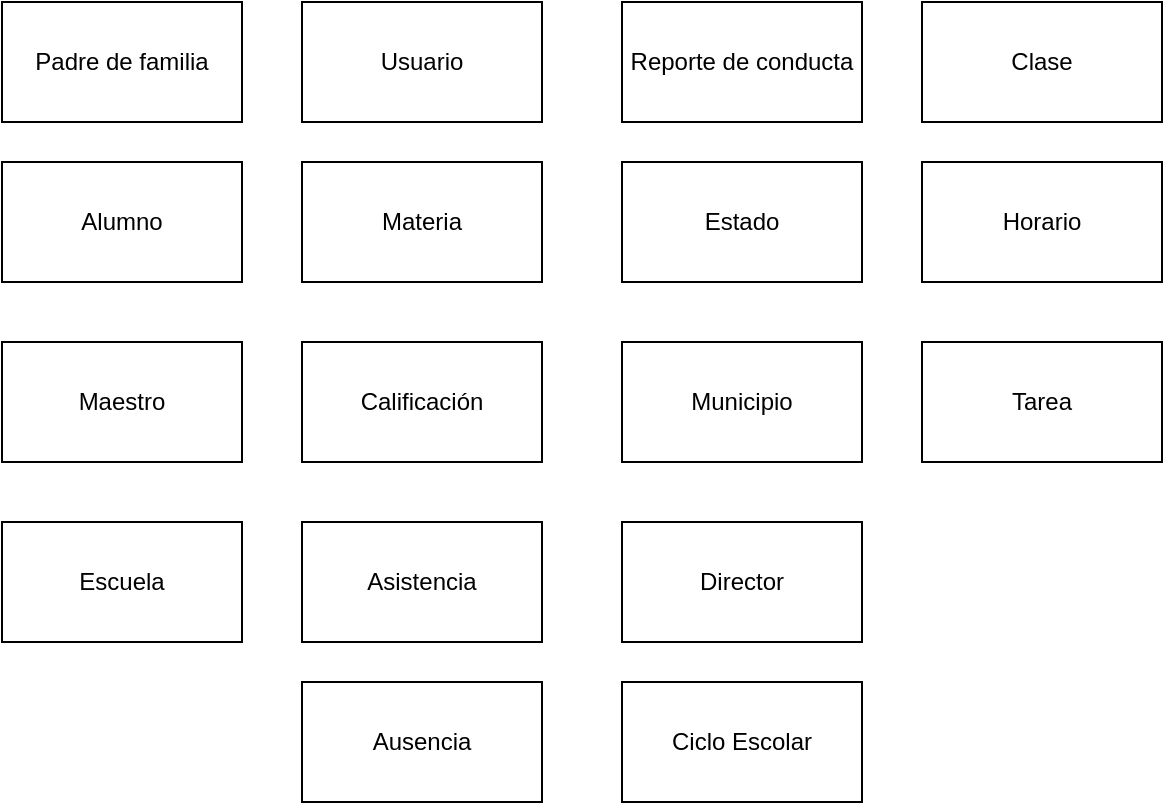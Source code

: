 <mxfile version="12.2.7" type="device" pages="1"><diagram id="aKQzITHQihYfKsRbmXtl" name="Page-1"><mxGraphModel dx="854" dy="431" grid="1" gridSize="10" guides="1" tooltips="1" connect="1" arrows="1" fold="1" page="1" pageScale="1" pageWidth="850" pageHeight="1100" math="0" shadow="0"><root><mxCell id="0"/><mxCell id="1" parent="0"/><mxCell id="-kFeqzEkld73zNSaUOQf-1" value="Escuela" style="rounded=0;whiteSpace=wrap;html=1;" parent="1" vertex="1"><mxGeometry x="490" y="280" width="120" height="60" as="geometry"/></mxCell><mxCell id="-kFeqzEkld73zNSaUOQf-2" value="Alumno" style="rounded=0;whiteSpace=wrap;html=1;" parent="1" vertex="1"><mxGeometry x="490" y="100" width="120" height="60" as="geometry"/></mxCell><mxCell id="-kFeqzEkld73zNSaUOQf-4" value="Padre de familia" style="rounded=0;whiteSpace=wrap;html=1;" parent="1" vertex="1"><mxGeometry x="490" y="20" width="120" height="60" as="geometry"/></mxCell><mxCell id="-kFeqzEkld73zNSaUOQf-6" value="Maestro" style="rounded=0;whiteSpace=wrap;html=1;" parent="1" vertex="1"><mxGeometry x="490" y="190" width="120" height="60" as="geometry"/></mxCell><mxCell id="-kFeqzEkld73zNSaUOQf-10" value="Usuario" style="rounded=0;whiteSpace=wrap;html=1;" parent="1" vertex="1"><mxGeometry x="640" y="20" width="120" height="60" as="geometry"/></mxCell><mxCell id="-kFeqzEkld73zNSaUOQf-11" value="Materia" style="rounded=0;whiteSpace=wrap;html=1;" parent="1" vertex="1"><mxGeometry x="640" y="100" width="120" height="60" as="geometry"/></mxCell><mxCell id="-kFeqzEkld73zNSaUOQf-12" value="Calificación" style="rounded=0;whiteSpace=wrap;html=1;" parent="1" vertex="1"><mxGeometry x="640" y="190" width="120" height="60" as="geometry"/></mxCell><mxCell id="-kFeqzEkld73zNSaUOQf-13" value="Asistencia" style="rounded=0;whiteSpace=wrap;html=1;" parent="1" vertex="1"><mxGeometry x="640" y="280" width="120" height="60" as="geometry"/></mxCell><mxCell id="-kFeqzEkld73zNSaUOQf-14" value="Ausencia" style="rounded=0;whiteSpace=wrap;html=1;" parent="1" vertex="1"><mxGeometry x="640" y="360" width="120" height="60" as="geometry"/></mxCell><mxCell id="-kFeqzEkld73zNSaUOQf-15" value="Reporte de conducta" style="rounded=0;whiteSpace=wrap;html=1;" parent="1" vertex="1"><mxGeometry x="800" y="20" width="120" height="60" as="geometry"/></mxCell><mxCell id="-kFeqzEkld73zNSaUOQf-16" value="Estado" style="rounded=0;whiteSpace=wrap;html=1;" parent="1" vertex="1"><mxGeometry x="800" y="100" width="120" height="60" as="geometry"/></mxCell><mxCell id="-kFeqzEkld73zNSaUOQf-17" value="Municipio" style="rounded=0;whiteSpace=wrap;html=1;" parent="1" vertex="1"><mxGeometry x="800" y="190" width="120" height="60" as="geometry"/></mxCell><mxCell id="-kFeqzEkld73zNSaUOQf-18" value="Director" style="rounded=0;whiteSpace=wrap;html=1;" parent="1" vertex="1"><mxGeometry x="800" y="280" width="120" height="60" as="geometry"/></mxCell><mxCell id="-kFeqzEkld73zNSaUOQf-19" value="Ciclo Escolar" style="rounded=0;whiteSpace=wrap;html=1;" parent="1" vertex="1"><mxGeometry x="800" y="360" width="120" height="60" as="geometry"/></mxCell><mxCell id="-kFeqzEkld73zNSaUOQf-20" value="Clase" style="rounded=0;whiteSpace=wrap;html=1;" parent="1" vertex="1"><mxGeometry x="950" y="20" width="120" height="60" as="geometry"/></mxCell><mxCell id="-kFeqzEkld73zNSaUOQf-21" value="Horario" style="rounded=0;whiteSpace=wrap;html=1;" parent="1" vertex="1"><mxGeometry x="950" y="100" width="120" height="60" as="geometry"/></mxCell><mxCell id="-kFeqzEkld73zNSaUOQf-22" value="Tarea" style="rounded=0;whiteSpace=wrap;html=1;" parent="1" vertex="1"><mxGeometry x="950" y="190" width="120" height="60" as="geometry"/></mxCell></root></mxGraphModel></diagram></mxfile>